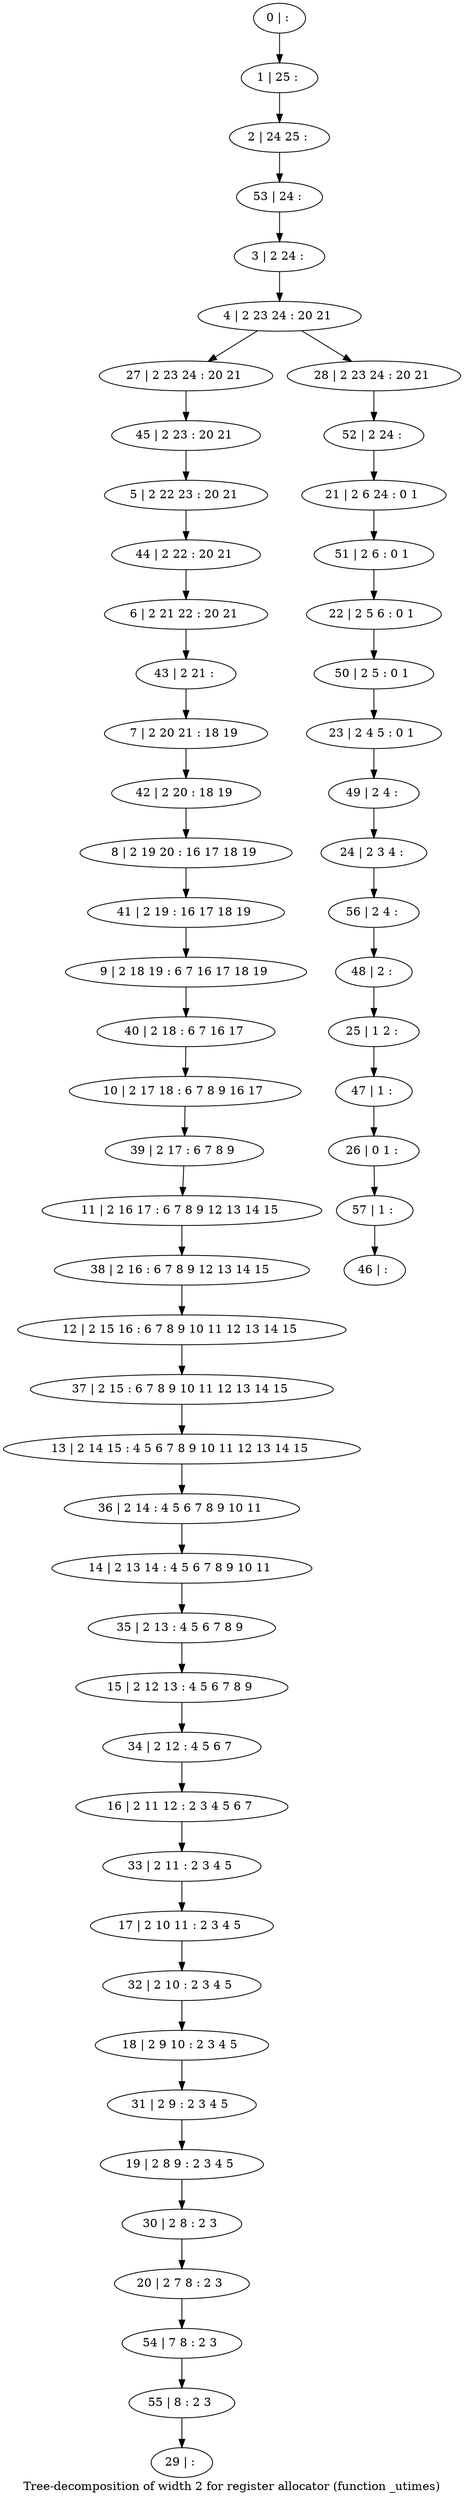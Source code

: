 digraph G {
graph [label="Tree-decomposition of width 2 for register allocator (function _utimes)"]
0[label="0 | : "];
1[label="1 | 25 : "];
2[label="2 | 24 25 : "];
3[label="3 | 2 24 : "];
4[label="4 | 2 23 24 : 20 21 "];
5[label="5 | 2 22 23 : 20 21 "];
6[label="6 | 2 21 22 : 20 21 "];
7[label="7 | 2 20 21 : 18 19 "];
8[label="8 | 2 19 20 : 16 17 18 19 "];
9[label="9 | 2 18 19 : 6 7 16 17 18 19 "];
10[label="10 | 2 17 18 : 6 7 8 9 16 17 "];
11[label="11 | 2 16 17 : 6 7 8 9 12 13 14 15 "];
12[label="12 | 2 15 16 : 6 7 8 9 10 11 12 13 14 15 "];
13[label="13 | 2 14 15 : 4 5 6 7 8 9 10 11 12 13 14 15 "];
14[label="14 | 2 13 14 : 4 5 6 7 8 9 10 11 "];
15[label="15 | 2 12 13 : 4 5 6 7 8 9 "];
16[label="16 | 2 11 12 : 2 3 4 5 6 7 "];
17[label="17 | 2 10 11 : 2 3 4 5 "];
18[label="18 | 2 9 10 : 2 3 4 5 "];
19[label="19 | 2 8 9 : 2 3 4 5 "];
20[label="20 | 2 7 8 : 2 3 "];
21[label="21 | 2 6 24 : 0 1 "];
22[label="22 | 2 5 6 : 0 1 "];
23[label="23 | 2 4 5 : 0 1 "];
24[label="24 | 2 3 4 : "];
25[label="25 | 1 2 : "];
26[label="26 | 0 1 : "];
27[label="27 | 2 23 24 : 20 21 "];
28[label="28 | 2 23 24 : 20 21 "];
29[label="29 | : "];
30[label="30 | 2 8 : 2 3 "];
31[label="31 | 2 9 : 2 3 4 5 "];
32[label="32 | 2 10 : 2 3 4 5 "];
33[label="33 | 2 11 : 2 3 4 5 "];
34[label="34 | 2 12 : 4 5 6 7 "];
35[label="35 | 2 13 : 4 5 6 7 8 9 "];
36[label="36 | 2 14 : 4 5 6 7 8 9 10 11 "];
37[label="37 | 2 15 : 6 7 8 9 10 11 12 13 14 15 "];
38[label="38 | 2 16 : 6 7 8 9 12 13 14 15 "];
39[label="39 | 2 17 : 6 7 8 9 "];
40[label="40 | 2 18 : 6 7 16 17 "];
41[label="41 | 2 19 : 16 17 18 19 "];
42[label="42 | 2 20 : 18 19 "];
43[label="43 | 2 21 : "];
44[label="44 | 2 22 : 20 21 "];
45[label="45 | 2 23 : 20 21 "];
46[label="46 | : "];
47[label="47 | 1 : "];
48[label="48 | 2 : "];
49[label="49 | 2 4 : "];
50[label="50 | 2 5 : 0 1 "];
51[label="51 | 2 6 : 0 1 "];
52[label="52 | 2 24 : "];
53[label="53 | 24 : "];
54[label="54 | 7 8 : 2 3 "];
55[label="55 | 8 : 2 3 "];
56[label="56 | 2 4 : "];
57[label="57 | 1 : "];
0->1 ;
1->2 ;
3->4 ;
4->27 ;
4->28 ;
30->20 ;
19->30 ;
31->19 ;
18->31 ;
32->18 ;
17->32 ;
33->17 ;
16->33 ;
34->16 ;
15->34 ;
35->15 ;
14->35 ;
36->14 ;
13->36 ;
37->13 ;
12->37 ;
38->12 ;
11->38 ;
39->11 ;
10->39 ;
40->10 ;
9->40 ;
41->9 ;
8->41 ;
42->8 ;
7->42 ;
43->7 ;
6->43 ;
44->6 ;
5->44 ;
45->5 ;
27->45 ;
47->26 ;
25->47 ;
48->25 ;
49->24 ;
23->49 ;
50->23 ;
22->50 ;
51->22 ;
21->51 ;
52->21 ;
28->52 ;
53->3 ;
2->53 ;
20->54 ;
55->29 ;
54->55 ;
56->48 ;
24->56 ;
57->46 ;
26->57 ;
}
